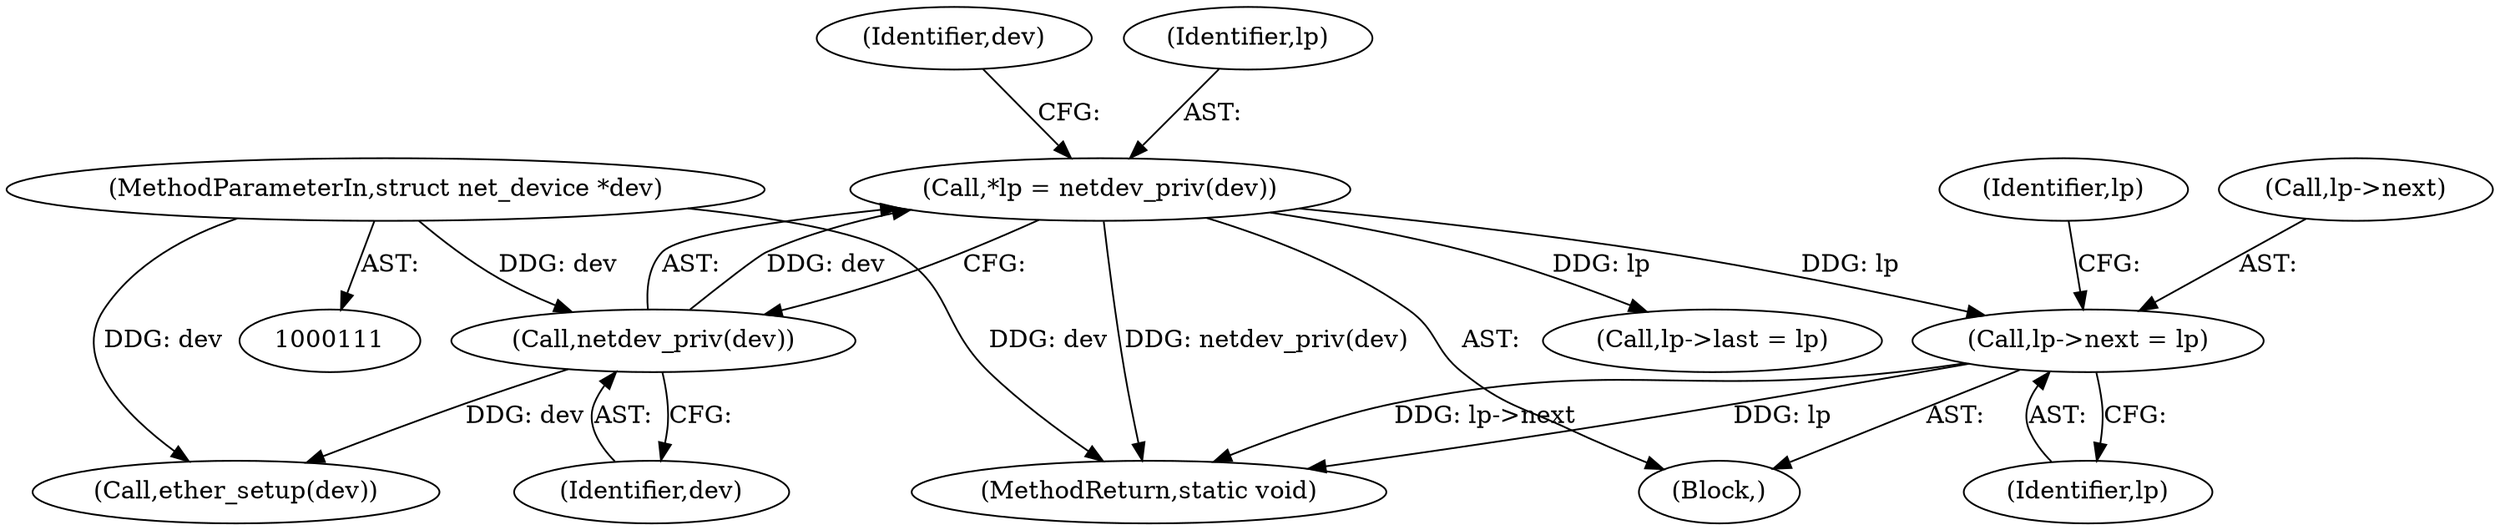 digraph "0_linux_550fd08c2cebad61c548def135f67aba284c6162@pointer" {
"1000164" [label="(Call,lp->next = lp)"];
"1000115" [label="(Call,*lp = netdev_priv(dev))"];
"1000117" [label="(Call,netdev_priv(dev))"];
"1000112" [label="(MethodParameterIn,struct net_device *dev)"];
"1000118" [label="(Identifier,dev)"];
"1000171" [label="(Identifier,lp)"];
"1000113" [label="(Block,)"];
"1000159" [label="(Call,lp->last = lp)"];
"1000120" [label="(Identifier,dev)"];
"1000117" [label="(Call,netdev_priv(dev))"];
"1000164" [label="(Call,lp->next = lp)"];
"1000168" [label="(Identifier,lp)"];
"1000119" [label="(Call,ether_setup(dev))"];
"1000165" [label="(Call,lp->next)"];
"1000115" [label="(Call,*lp = netdev_priv(dev))"];
"1000288" [label="(MethodReturn,static void)"];
"1000112" [label="(MethodParameterIn,struct net_device *dev)"];
"1000116" [label="(Identifier,lp)"];
"1000164" -> "1000113"  [label="AST: "];
"1000164" -> "1000168"  [label="CFG: "];
"1000165" -> "1000164"  [label="AST: "];
"1000168" -> "1000164"  [label="AST: "];
"1000171" -> "1000164"  [label="CFG: "];
"1000164" -> "1000288"  [label="DDG: lp->next"];
"1000164" -> "1000288"  [label="DDG: lp"];
"1000115" -> "1000164"  [label="DDG: lp"];
"1000115" -> "1000113"  [label="AST: "];
"1000115" -> "1000117"  [label="CFG: "];
"1000116" -> "1000115"  [label="AST: "];
"1000117" -> "1000115"  [label="AST: "];
"1000120" -> "1000115"  [label="CFG: "];
"1000115" -> "1000288"  [label="DDG: netdev_priv(dev)"];
"1000117" -> "1000115"  [label="DDG: dev"];
"1000115" -> "1000159"  [label="DDG: lp"];
"1000117" -> "1000118"  [label="CFG: "];
"1000118" -> "1000117"  [label="AST: "];
"1000112" -> "1000117"  [label="DDG: dev"];
"1000117" -> "1000119"  [label="DDG: dev"];
"1000112" -> "1000111"  [label="AST: "];
"1000112" -> "1000288"  [label="DDG: dev"];
"1000112" -> "1000119"  [label="DDG: dev"];
}
